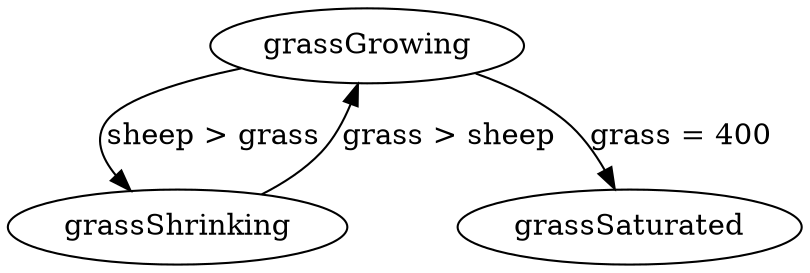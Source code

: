 strict digraph "" {
	grassGrowing -> grassShrinking	[label="sheep > grass"];
	grassGrowing -> grassSaturated	[label="grass = 400"];
	grassShrinking -> grassGrowing	[label="grass > sheep"];
}
